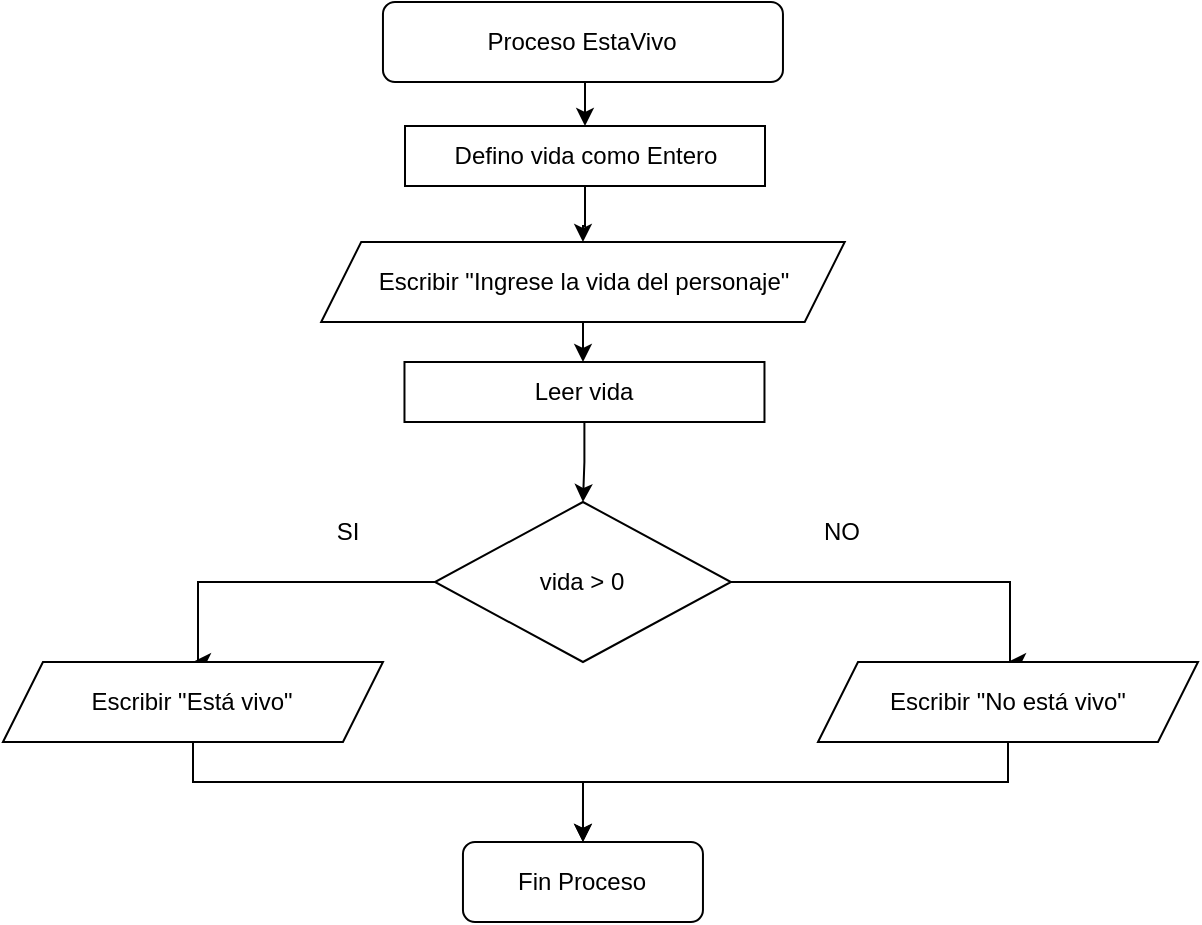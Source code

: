 <mxfile version="24.7.6">
  <diagram id="l-Jjps4D73NWxP8bs-ZK" name="Página-1">
    <mxGraphModel dx="934" dy="707" grid="1" gridSize="10" guides="1" tooltips="1" connect="1" arrows="1" fold="1" page="1" pageScale="1" pageWidth="827" pageHeight="1169" math="0" shadow="0">
      <root>
        <mxCell id="0" />
        <mxCell id="1" parent="0" />
        <mxCell id="pxL3Kdr-6ICtDBTAwP_Y-1" style="edgeStyle=orthogonalEdgeStyle;rounded=0;orthogonalLoop=1;jettySize=auto;html=1;entryX=0.5;entryY=0;entryDx=0;entryDy=0;" parent="1" target="pxL3Kdr-6ICtDBTAwP_Y-4" edge="1">
          <mxGeometry relative="1" as="geometry">
            <mxPoint x="413.5" y="110" as="sourcePoint" />
          </mxGeometry>
        </mxCell>
        <mxCell id="pxL3Kdr-6ICtDBTAwP_Y-2" value="Proceso EstaVivo" style="rounded=1;whiteSpace=wrap;html=1;" parent="1" vertex="1">
          <mxGeometry x="312.48" y="70" width="200" height="40" as="geometry" />
        </mxCell>
        <mxCell id="v8F2RdafBJqy80VBig4R-1" style="edgeStyle=orthogonalEdgeStyle;rounded=0;orthogonalLoop=1;jettySize=auto;html=1;entryX=0.5;entryY=0;entryDx=0;entryDy=0;" edge="1" parent="1" source="pxL3Kdr-6ICtDBTAwP_Y-4" target="pxL3Kdr-6ICtDBTAwP_Y-7">
          <mxGeometry relative="1" as="geometry" />
        </mxCell>
        <mxCell id="pxL3Kdr-6ICtDBTAwP_Y-4" value="Defino vida como Entero" style="rounded=0;whiteSpace=wrap;html=1;" parent="1" vertex="1">
          <mxGeometry x="323.5" y="132" width="180" height="30" as="geometry" />
        </mxCell>
        <mxCell id="pxL3Kdr-6ICtDBTAwP_Y-5" value="Fin Proceso" style="rounded=1;whiteSpace=wrap;html=1;" parent="1" vertex="1">
          <mxGeometry x="352.48" y="490" width="120" height="40" as="geometry" />
        </mxCell>
        <mxCell id="pxL3Kdr-6ICtDBTAwP_Y-6" style="edgeStyle=orthogonalEdgeStyle;rounded=0;orthogonalLoop=1;jettySize=auto;html=1;entryX=0.5;entryY=0;entryDx=0;entryDy=0;" parent="1" source="pxL3Kdr-6ICtDBTAwP_Y-7" target="pxL3Kdr-6ICtDBTAwP_Y-9" edge="1">
          <mxGeometry relative="1" as="geometry" />
        </mxCell>
        <mxCell id="pxL3Kdr-6ICtDBTAwP_Y-7" value="Escribir &quot;Ingrese la vida del personaje&quot;" style="shape=parallelogram;perimeter=parallelogramPerimeter;whiteSpace=wrap;html=1;fixedSize=1;" parent="1" vertex="1">
          <mxGeometry x="281.6" y="190" width="261.76" height="40" as="geometry" />
        </mxCell>
        <mxCell id="v8F2RdafBJqy80VBig4R-2" style="edgeStyle=orthogonalEdgeStyle;rounded=0;orthogonalLoop=1;jettySize=auto;html=1;entryX=0.5;entryY=0;entryDx=0;entryDy=0;" edge="1" parent="1" source="pxL3Kdr-6ICtDBTAwP_Y-9" target="wfMochF9GXrMirJv1F-9-5">
          <mxGeometry relative="1" as="geometry" />
        </mxCell>
        <mxCell id="pxL3Kdr-6ICtDBTAwP_Y-9" value="Leer vida" style="rounded=0;whiteSpace=wrap;html=1;" parent="1" vertex="1">
          <mxGeometry x="323.24" y="250" width="180" height="30" as="geometry" />
        </mxCell>
        <mxCell id="wfMochF9GXrMirJv1F-9-11" style="edgeStyle=orthogonalEdgeStyle;rounded=0;orthogonalLoop=1;jettySize=auto;html=1;entryX=0.5;entryY=0;entryDx=0;entryDy=0;" parent="1" source="wfMochF9GXrMirJv1F-9-5" target="wfMochF9GXrMirJv1F-9-7" edge="1">
          <mxGeometry relative="1" as="geometry">
            <Array as="points">
              <mxPoint x="220" y="360" />
            </Array>
          </mxGeometry>
        </mxCell>
        <mxCell id="wfMochF9GXrMirJv1F-9-16" style="edgeStyle=orthogonalEdgeStyle;rounded=0;orthogonalLoop=1;jettySize=auto;html=1;entryX=0.5;entryY=0;entryDx=0;entryDy=0;" parent="1" source="wfMochF9GXrMirJv1F-9-5" target="wfMochF9GXrMirJv1F-9-8" edge="1">
          <mxGeometry relative="1" as="geometry">
            <Array as="points">
              <mxPoint x="626" y="360" />
            </Array>
          </mxGeometry>
        </mxCell>
        <mxCell id="wfMochF9GXrMirJv1F-9-5" value="vida &amp;gt; 0" style="rhombus;whiteSpace=wrap;html=1;" parent="1" vertex="1">
          <mxGeometry x="338.48" y="320" width="148" height="80" as="geometry" />
        </mxCell>
        <mxCell id="wfMochF9GXrMirJv1F-9-13" style="edgeStyle=orthogonalEdgeStyle;rounded=0;orthogonalLoop=1;jettySize=auto;html=1;entryX=0.5;entryY=0;entryDx=0;entryDy=0;" parent="1" source="wfMochF9GXrMirJv1F-9-7" target="pxL3Kdr-6ICtDBTAwP_Y-5" edge="1">
          <mxGeometry relative="1" as="geometry">
            <Array as="points">
              <mxPoint x="218" y="460" />
              <mxPoint x="413" y="460" />
            </Array>
          </mxGeometry>
        </mxCell>
        <mxCell id="wfMochF9GXrMirJv1F-9-7" value="Escribir &quot;Está vivo&quot;" style="shape=parallelogram;perimeter=parallelogramPerimeter;whiteSpace=wrap;html=1;fixedSize=1;" parent="1" vertex="1">
          <mxGeometry x="122.48" y="400" width="190" height="40" as="geometry" />
        </mxCell>
        <mxCell id="wfMochF9GXrMirJv1F-9-12" style="edgeStyle=orthogonalEdgeStyle;rounded=0;orthogonalLoop=1;jettySize=auto;html=1;entryX=0.5;entryY=0;entryDx=0;entryDy=0;" parent="1" source="wfMochF9GXrMirJv1F-9-8" target="pxL3Kdr-6ICtDBTAwP_Y-5" edge="1">
          <mxGeometry relative="1" as="geometry">
            <Array as="points">
              <mxPoint x="625" y="460" />
              <mxPoint x="413" y="460" />
            </Array>
          </mxGeometry>
        </mxCell>
        <mxCell id="wfMochF9GXrMirJv1F-9-8" value="Escribir &quot;No está vivo&quot;" style="shape=parallelogram;perimeter=parallelogramPerimeter;whiteSpace=wrap;html=1;fixedSize=1;" parent="1" vertex="1">
          <mxGeometry x="530" y="400" width="190" height="40" as="geometry" />
        </mxCell>
        <mxCell id="wfMochF9GXrMirJv1F-9-14" value="SI" style="text;html=1;align=center;verticalAlign=middle;whiteSpace=wrap;rounded=0;" parent="1" vertex="1">
          <mxGeometry x="264.76" y="320" width="60" height="30" as="geometry" />
        </mxCell>
        <mxCell id="wfMochF9GXrMirJv1F-9-15" value="NO" style="text;html=1;align=center;verticalAlign=middle;whiteSpace=wrap;rounded=0;" parent="1" vertex="1">
          <mxGeometry x="512.48" y="320" width="60" height="30" as="geometry" />
        </mxCell>
      </root>
    </mxGraphModel>
  </diagram>
</mxfile>
